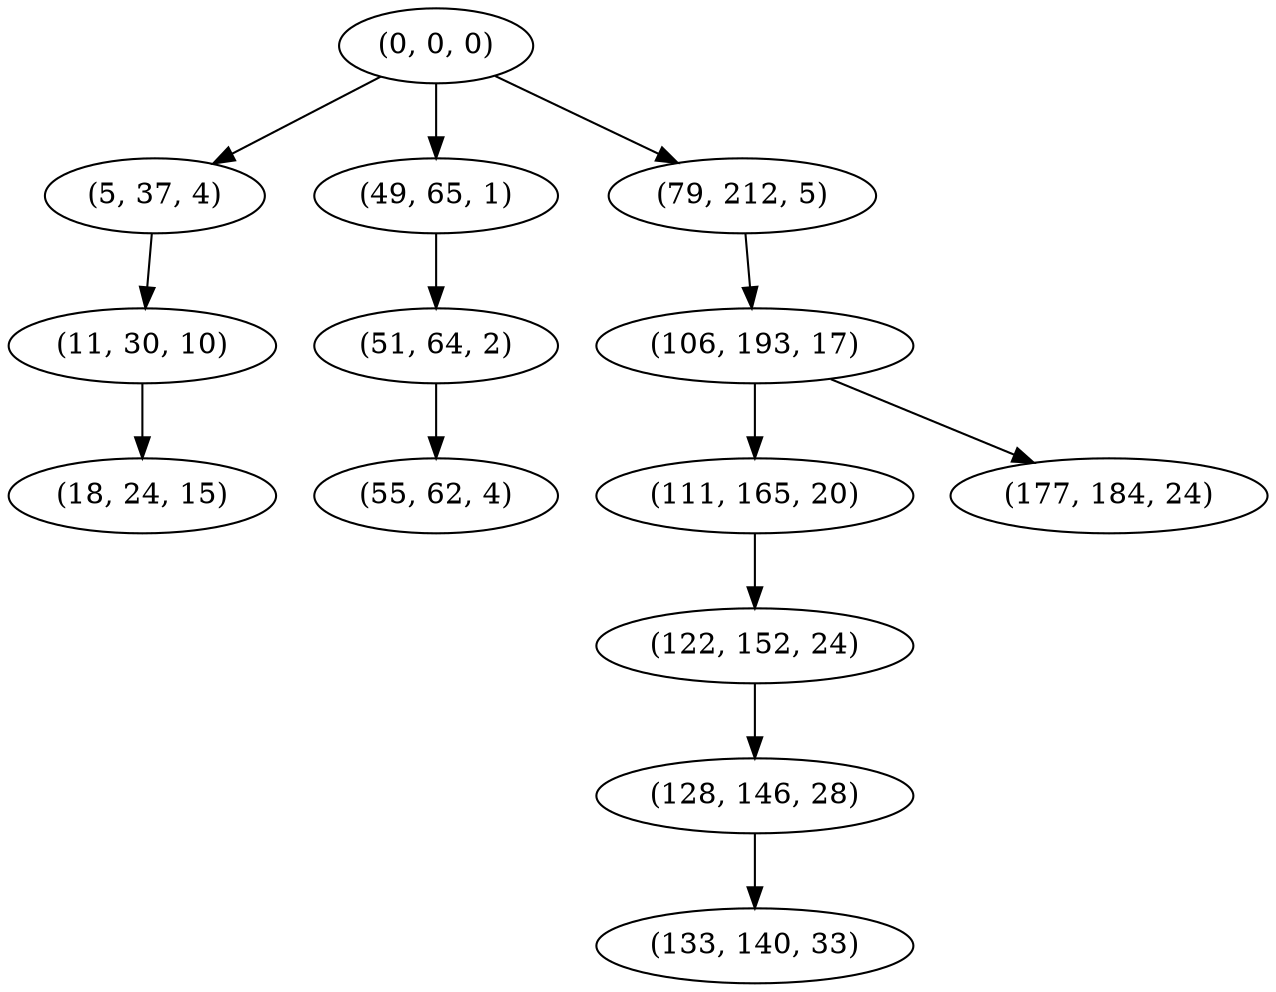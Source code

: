 digraph tree {
    "(0, 0, 0)";
    "(5, 37, 4)";
    "(11, 30, 10)";
    "(18, 24, 15)";
    "(49, 65, 1)";
    "(51, 64, 2)";
    "(55, 62, 4)";
    "(79, 212, 5)";
    "(106, 193, 17)";
    "(111, 165, 20)";
    "(122, 152, 24)";
    "(128, 146, 28)";
    "(133, 140, 33)";
    "(177, 184, 24)";
    "(0, 0, 0)" -> "(5, 37, 4)";
    "(0, 0, 0)" -> "(49, 65, 1)";
    "(0, 0, 0)" -> "(79, 212, 5)";
    "(5, 37, 4)" -> "(11, 30, 10)";
    "(11, 30, 10)" -> "(18, 24, 15)";
    "(49, 65, 1)" -> "(51, 64, 2)";
    "(51, 64, 2)" -> "(55, 62, 4)";
    "(79, 212, 5)" -> "(106, 193, 17)";
    "(106, 193, 17)" -> "(111, 165, 20)";
    "(106, 193, 17)" -> "(177, 184, 24)";
    "(111, 165, 20)" -> "(122, 152, 24)";
    "(122, 152, 24)" -> "(128, 146, 28)";
    "(128, 146, 28)" -> "(133, 140, 33)";
}
